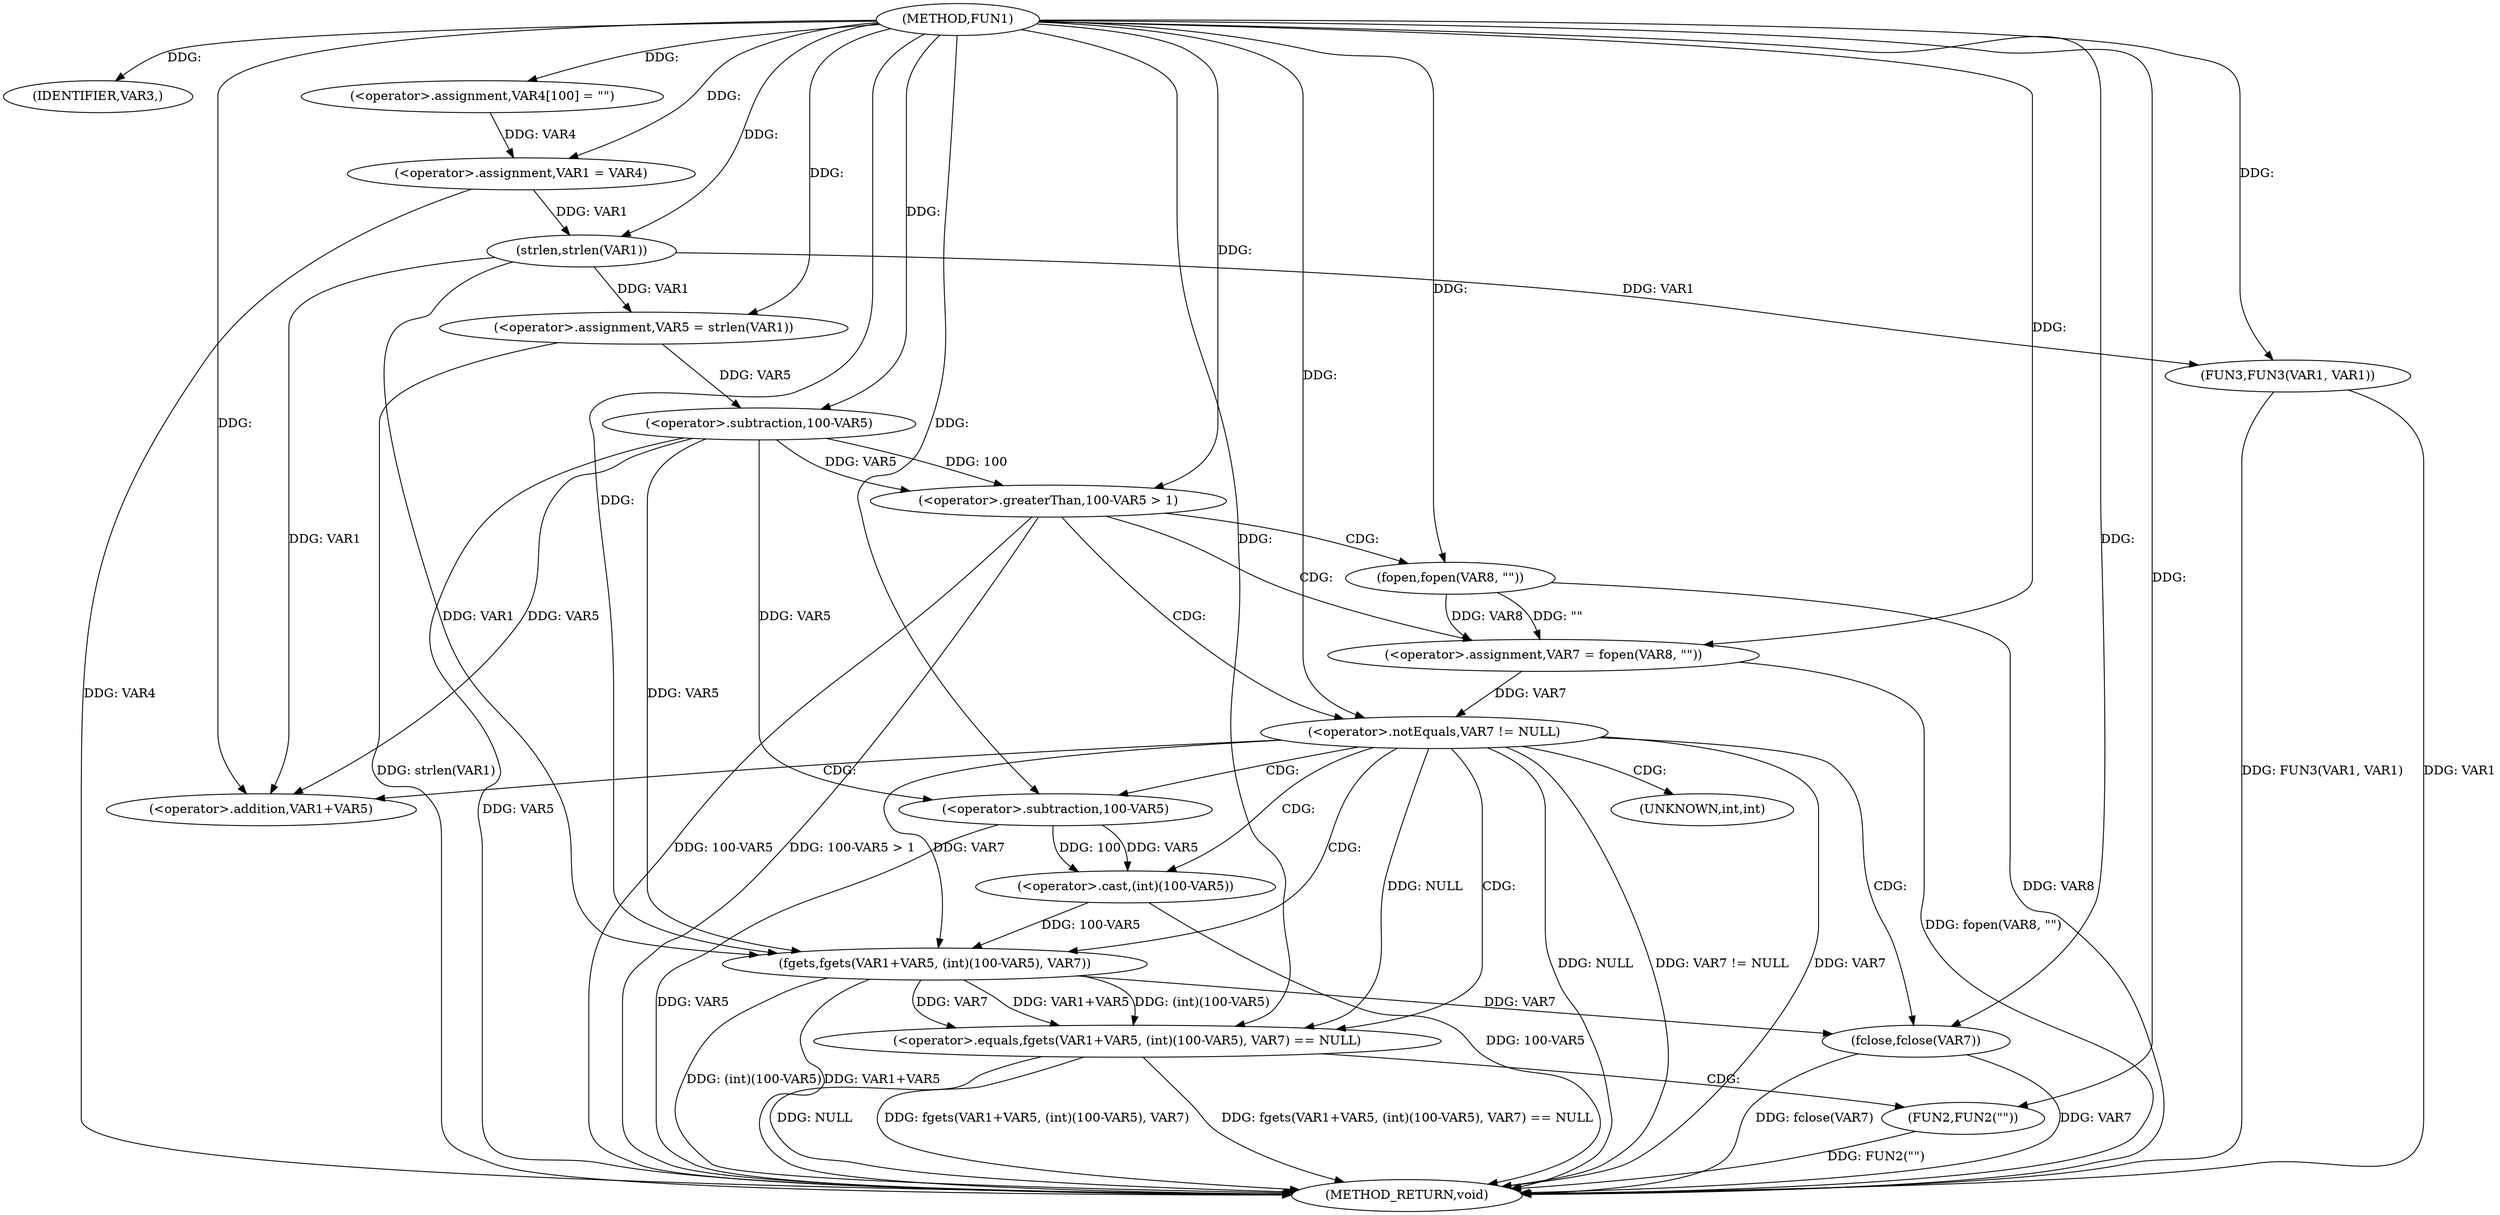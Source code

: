 digraph FUN1 {  
"1000100" [label = "(METHOD,FUN1)" ]
"1000156" [label = "(METHOD_RETURN,void)" ]
"1000103" [label = "(IDENTIFIER,VAR3,)" ]
"1000105" [label = "(<operator>.assignment,VAR4[100] = \"\")" ]
"1000108" [label = "(<operator>.assignment,VAR1 = VAR4)" ]
"1000113" [label = "(<operator>.assignment,VAR5 = strlen(VAR1))" ]
"1000115" [label = "(strlen,strlen(VAR1))" ]
"1000119" [label = "(<operator>.greaterThan,100-VAR5 > 1)" ]
"1000120" [label = "(<operator>.subtraction,100-VAR5)" ]
"1000125" [label = "(<operator>.assignment,VAR7 = fopen(VAR8, \"\"))" ]
"1000127" [label = "(fopen,fopen(VAR8, \"\"))" ]
"1000131" [label = "(<operator>.notEquals,VAR7 != NULL)" ]
"1000136" [label = "(<operator>.equals,fgets(VAR1+VAR5, (int)(100-VAR5), VAR7) == NULL)" ]
"1000137" [label = "(fgets,fgets(VAR1+VAR5, (int)(100-VAR5), VAR7))" ]
"1000138" [label = "(<operator>.addition,VAR1+VAR5)" ]
"1000141" [label = "(<operator>.cast,(int)(100-VAR5))" ]
"1000143" [label = "(<operator>.subtraction,100-VAR5)" ]
"1000149" [label = "(FUN2,FUN2(\"\"))" ]
"1000151" [label = "(fclose,fclose(VAR7))" ]
"1000153" [label = "(FUN3,FUN3(VAR1, VAR1))" ]
"1000142" [label = "(UNKNOWN,int,int)" ]
  "1000151" -> "1000156"  [ label = "DDG: fclose(VAR7)"] 
  "1000151" -> "1000156"  [ label = "DDG: VAR7"] 
  "1000153" -> "1000156"  [ label = "DDG: VAR1"] 
  "1000113" -> "1000156"  [ label = "DDG: strlen(VAR1)"] 
  "1000149" -> "1000156"  [ label = "DDG: FUN2(\"\")"] 
  "1000131" -> "1000156"  [ label = "DDG: NULL"] 
  "1000119" -> "1000156"  [ label = "DDG: 100-VAR5 > 1"] 
  "1000136" -> "1000156"  [ label = "DDG: NULL"] 
  "1000136" -> "1000156"  [ label = "DDG: fgets(VAR1+VAR5, (int)(100-VAR5), VAR7)"] 
  "1000131" -> "1000156"  [ label = "DDG: VAR7 != NULL"] 
  "1000131" -> "1000156"  [ label = "DDG: VAR7"] 
  "1000137" -> "1000156"  [ label = "DDG: (int)(100-VAR5)"] 
  "1000125" -> "1000156"  [ label = "DDG: fopen(VAR8, \"\")"] 
  "1000153" -> "1000156"  [ label = "DDG: FUN3(VAR1, VAR1)"] 
  "1000108" -> "1000156"  [ label = "DDG: VAR4"] 
  "1000119" -> "1000156"  [ label = "DDG: 100-VAR5"] 
  "1000141" -> "1000156"  [ label = "DDG: 100-VAR5"] 
  "1000136" -> "1000156"  [ label = "DDG: fgets(VAR1+VAR5, (int)(100-VAR5), VAR7) == NULL"] 
  "1000120" -> "1000156"  [ label = "DDG: VAR5"] 
  "1000143" -> "1000156"  [ label = "DDG: VAR5"] 
  "1000127" -> "1000156"  [ label = "DDG: VAR8"] 
  "1000137" -> "1000156"  [ label = "DDG: VAR1+VAR5"] 
  "1000100" -> "1000103"  [ label = "DDG: "] 
  "1000100" -> "1000105"  [ label = "DDG: "] 
  "1000105" -> "1000108"  [ label = "DDG: VAR4"] 
  "1000100" -> "1000108"  [ label = "DDG: "] 
  "1000115" -> "1000113"  [ label = "DDG: VAR1"] 
  "1000100" -> "1000113"  [ label = "DDG: "] 
  "1000108" -> "1000115"  [ label = "DDG: VAR1"] 
  "1000100" -> "1000115"  [ label = "DDG: "] 
  "1000120" -> "1000119"  [ label = "DDG: 100"] 
  "1000120" -> "1000119"  [ label = "DDG: VAR5"] 
  "1000100" -> "1000120"  [ label = "DDG: "] 
  "1000113" -> "1000120"  [ label = "DDG: VAR5"] 
  "1000100" -> "1000119"  [ label = "DDG: "] 
  "1000127" -> "1000125"  [ label = "DDG: VAR8"] 
  "1000127" -> "1000125"  [ label = "DDG: \"\""] 
  "1000100" -> "1000125"  [ label = "DDG: "] 
  "1000100" -> "1000127"  [ label = "DDG: "] 
  "1000125" -> "1000131"  [ label = "DDG: VAR7"] 
  "1000100" -> "1000131"  [ label = "DDG: "] 
  "1000137" -> "1000136"  [ label = "DDG: VAR1+VAR5"] 
  "1000137" -> "1000136"  [ label = "DDG: (int)(100-VAR5)"] 
  "1000137" -> "1000136"  [ label = "DDG: VAR7"] 
  "1000115" -> "1000137"  [ label = "DDG: VAR1"] 
  "1000100" -> "1000137"  [ label = "DDG: "] 
  "1000120" -> "1000137"  [ label = "DDG: VAR5"] 
  "1000115" -> "1000138"  [ label = "DDG: VAR1"] 
  "1000100" -> "1000138"  [ label = "DDG: "] 
  "1000120" -> "1000138"  [ label = "DDG: VAR5"] 
  "1000141" -> "1000137"  [ label = "DDG: 100-VAR5"] 
  "1000143" -> "1000141"  [ label = "DDG: 100"] 
  "1000143" -> "1000141"  [ label = "DDG: VAR5"] 
  "1000100" -> "1000143"  [ label = "DDG: "] 
  "1000120" -> "1000143"  [ label = "DDG: VAR5"] 
  "1000131" -> "1000137"  [ label = "DDG: VAR7"] 
  "1000131" -> "1000136"  [ label = "DDG: NULL"] 
  "1000100" -> "1000136"  [ label = "DDG: "] 
  "1000100" -> "1000149"  [ label = "DDG: "] 
  "1000137" -> "1000151"  [ label = "DDG: VAR7"] 
  "1000100" -> "1000151"  [ label = "DDG: "] 
  "1000115" -> "1000153"  [ label = "DDG: VAR1"] 
  "1000100" -> "1000153"  [ label = "DDG: "] 
  "1000119" -> "1000125"  [ label = "CDG: "] 
  "1000119" -> "1000131"  [ label = "CDG: "] 
  "1000119" -> "1000127"  [ label = "CDG: "] 
  "1000131" -> "1000143"  [ label = "CDG: "] 
  "1000131" -> "1000142"  [ label = "CDG: "] 
  "1000131" -> "1000137"  [ label = "CDG: "] 
  "1000131" -> "1000141"  [ label = "CDG: "] 
  "1000131" -> "1000151"  [ label = "CDG: "] 
  "1000131" -> "1000136"  [ label = "CDG: "] 
  "1000131" -> "1000138"  [ label = "CDG: "] 
  "1000136" -> "1000149"  [ label = "CDG: "] 
}

